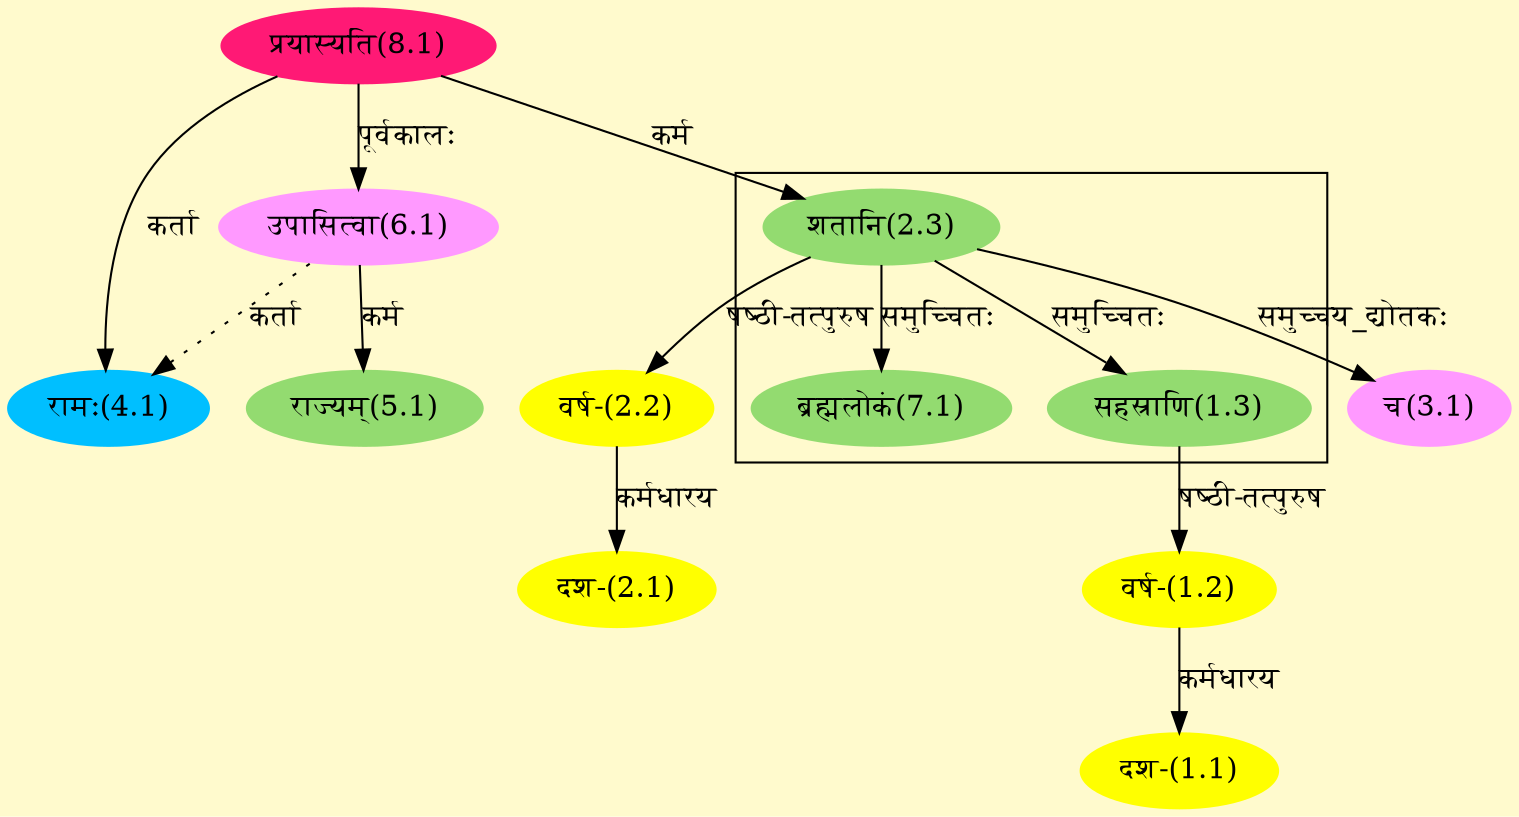 digraph G{
rankdir=BT;
 compound=true;
 bgcolor="lemonchiffon1";

subgraph cluster_1{
Node1_3 [style=filled, color="#93DB70" label = "सहस्राणि(1.3)"]
Node2_3 [style=filled, color="#93DB70" label = "शतानि(2.3)"]
Node7_1 [style=filled, color="#93DB70" label = "ब्रह्मलोकं(7.1)"]

}
Node1_1 [style=filled, color="#FFFF00" label = "दश-(1.1)"]
Node1_2 [style=filled, color="#FFFF00" label = "वर्ष-(1.2)"]
Node1_3 [style=filled, color="#93DB70" label = "सहस्राणि(1.3)"]
Node2_1 [style=filled, color="#FFFF00" label = "दश-(2.1)"]
Node2_2 [style=filled, color="#FFFF00" label = "वर्ष-(2.2)"]
Node2_3 [style=filled, color="#93DB70" label = "शतानि(2.3)"]
Node8_1 [style=filled, color="#FF1975" label = "प्रयास्यति(8.1)"]
Node3_1 [style=filled, color="#FF99FF" label = "च(3.1)"]
Node4_1 [style=filled, color="#00BFFF" label = "रामः(4.1)"]
Node6_1 [style=filled, color="#FF99FF" label = "उपासित्वा(6.1)"]
Node5_1 [style=filled, color="#93DB70" label = "राज्यम्(5.1)"]
/* Start of Relations section */

Node1_1 -> Node1_2 [  label="कर्मधारय"  dir="back" ]
Node1_2 -> Node1_3 [  label="षष्ठी-तत्पुरुष"  dir="back" ]
Node1_3 -> Node2_3 [  label="समुच्चितः"  dir="back" ]
Node2_1 -> Node2_2 [  label="कर्मधारय"  dir="back" ]
Node2_2 -> Node2_3 [  label="षष्ठी-तत्पुरुष"  dir="back" ]
Node2_3 -> Node8_1 [  label="कर्म"  dir="back" ]
Node3_1 -> Node2_3 [  label="समुच्चय_द्योतकः"  dir="back" ]
Node4_1 -> Node8_1 [  label="कर्ता"  dir="back" ]
Node4_1 -> Node6_1 [ style=dotted label="कर्ता"  dir="back" ]
Node5_1 -> Node6_1 [  label="कर्म"  dir="back" ]
Node6_1 -> Node8_1 [  label="पूर्वकालः"  dir="back" ]
Node7_1 -> Node2_3 [  label="समुच्चितः"  dir="back" ]
}

